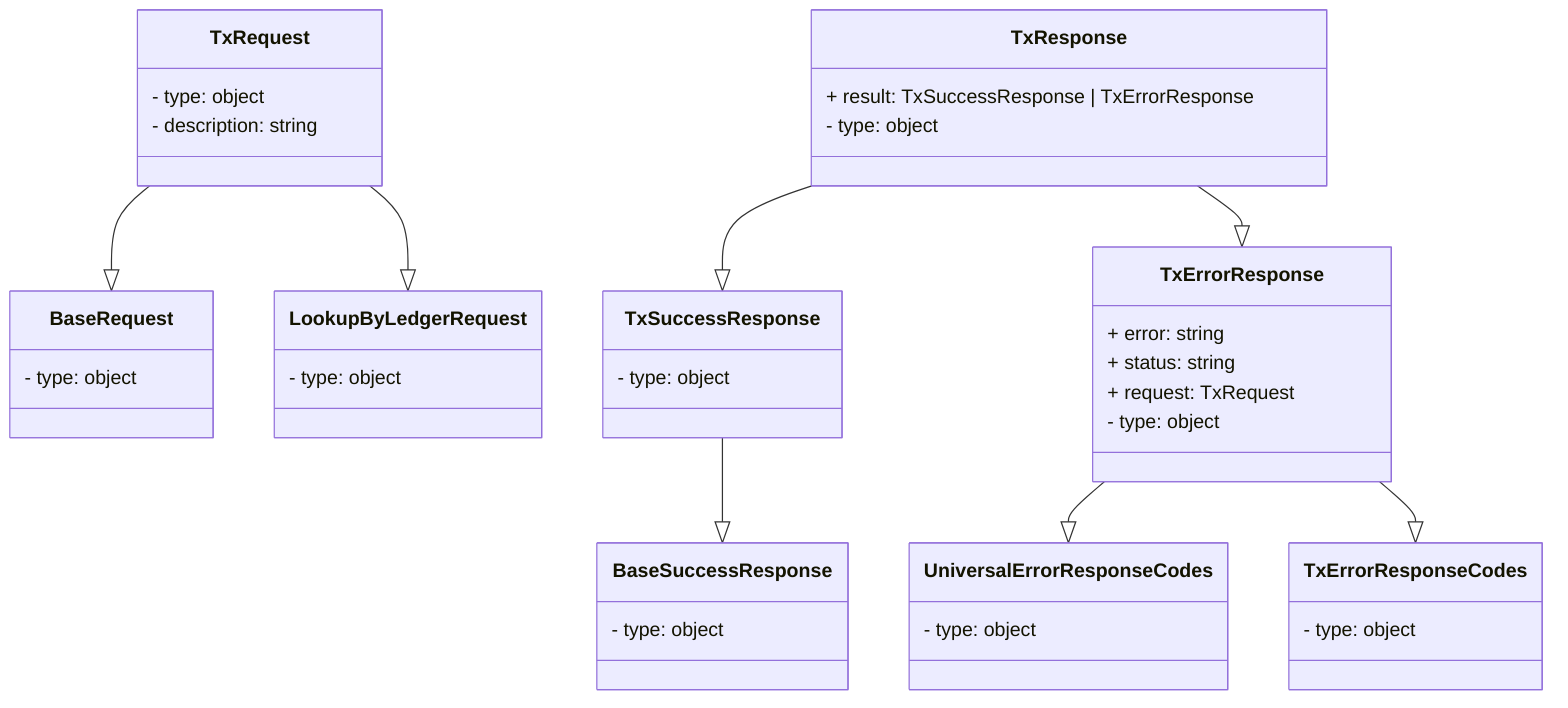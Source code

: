 classDiagram
  class TxRequest {
    - type: object
    - description: string
  }

  class BaseRequest {
    - type: object
  }

  class LookupByLedgerRequest {
    - type: object
  }

  class TxResponse {
    + result: TxSuccessResponse | TxErrorResponse
    - type: object
  }

  class TxSuccessResponse {
    - type: object
  }

  class BaseSuccessResponse {
    - type: object
  }

  class TxErrorResponse {
    + error: string
    + status: string
    + request: TxRequest
    - type: object
  }

  class UniversalErrorResponseCodes {
    - type: object
  }

  class TxErrorResponseCodes {
    - type: object
  }

  TxRequest --|> BaseRequest
  TxRequest --|> LookupByLedgerRequest
  TxResponse --|> TxSuccessResponse
  TxResponse --|> TxErrorResponse
  TxErrorResponse --|> UniversalErrorResponseCodes
  TxErrorResponse --|> TxErrorResponseCodes
  TxSuccessResponse --|> BaseSuccessResponse